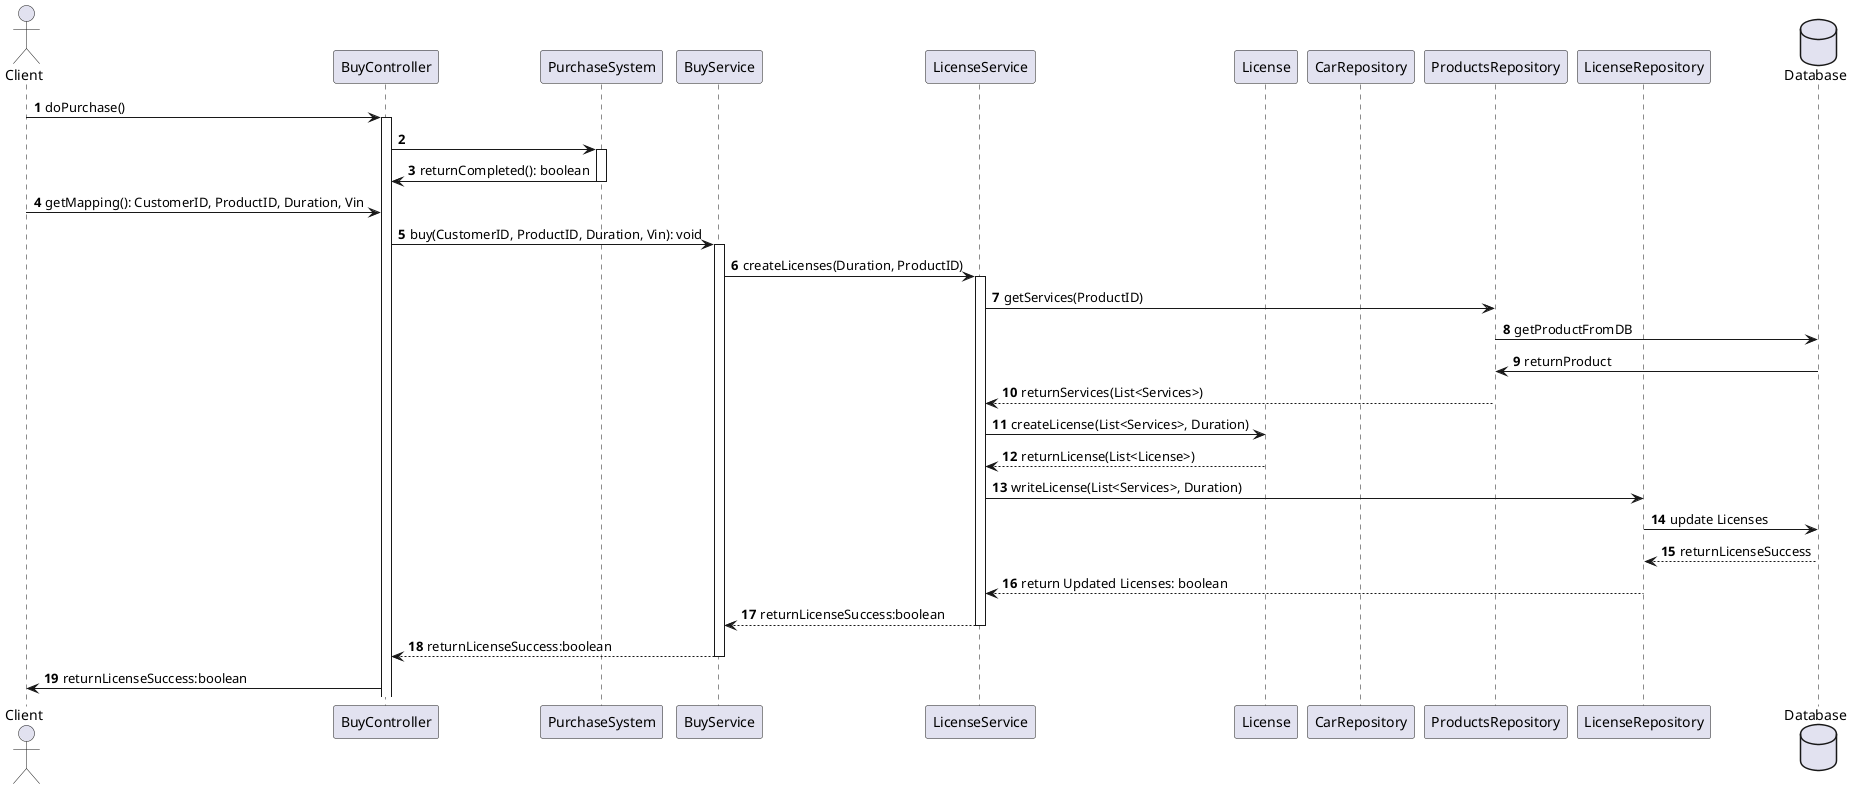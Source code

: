 @startuml
'https://plantuml.com/sequence-diagram
autonumber
actor Client as c

participant BuyController as co
participant PurchaseSystem as ps
participant BuyService as s
'participant LicenseController as lc
participant LicenseService as ls
participant License as l
participant CarRepository as ca
participant ProductsRepository as p
participant LicenseRepository as lr
database Database as db

c->co : doPurchase()
'TODO add details Purchase
activate co
co->ps
activate ps
ps->co:returnCompleted(): boolean
deactivate ps


c -> co: getMapping(): CustomerID, ProductID, Duration, Vin

co-> s: buy(CustomerID, ProductID, Duration, Vin): void
activate s
's -> ca: setProduct(ProductId, Vin)
'ca -> ls: setService(ServiceID)

s-> ls: createLicenses(Duration, ProductID)
activate ls
ls->p: getServices(ProductID)
p->db: getProductFromDB
db->p: returnProduct
p-->ls: returnServices(List<Services>)


ls->  l: createLicense(List<Services>, Duration)

l-->ls: returnLicense(List<License>)



ls-> lr: writeLicense(List<Services>, Duration)
lr->db: update Licenses
db-->lr: returnLicenseSuccess
lr-->  ls: return Updated Licenses: boolean
ls-->s: returnLicenseSuccess:boolean
deactivate ls
s-->co: returnLicenseSuccess:boolean
deactivate s
co->c: returnLicenseSuccess:boolean




@enduml